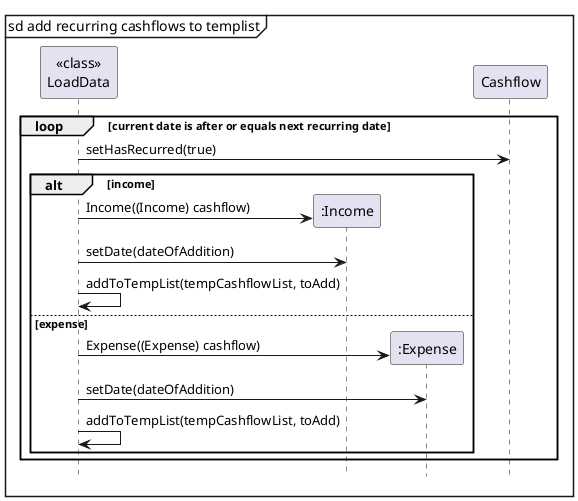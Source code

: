 @startuml
mainframe sd add recurring cashflows to templist

participant "<<class>>\nLoadData" as LoadData
participant ":Income" as Income
participant ":Expense" as Expense

loop current date is after or equals next recurring date
    LoadData -> Cashflow: setHasRecurred(true)

alt income
    create Income
    LoadData -> Income: Income((Income) cashflow)
    LoadData -> Income: setDate(dateOfAddition)
    LoadData -> LoadData: addToTempList(tempCashflowList, toAdd)

else expense
    create Expense
    LoadData -> Expense: Expense((Expense) cashflow)
    LoadData -> Expense: setDate(dateOfAddition)
    LoadData -> LoadData: addToTempList(tempCashflowList, toAdd)
end

end
hide footbox
@enduml